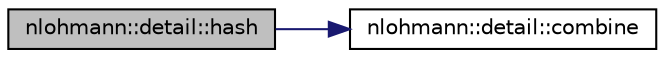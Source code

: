 digraph "nlohmann::detail::hash"
{
 // LATEX_PDF_SIZE
  edge [fontname="Helvetica",fontsize="10",labelfontname="Helvetica",labelfontsize="10"];
  node [fontname="Helvetica",fontsize="10",shape=record];
  rankdir="LR";
  Node1 [label="nlohmann::detail::hash",height=0.2,width=0.4,color="black", fillcolor="grey75", style="filled", fontcolor="black",tooltip="hash a JSON value"];
  Node1 -> Node2 [color="midnightblue",fontsize="10",style="solid"];
  Node2 [label="nlohmann::detail::combine",height=0.2,width=0.4,color="black", fillcolor="white", style="filled",URL="$namespacenlohmann_1_1detail.html#a66eb4d912b6f872d6983f7d0826f32c6",tooltip=" "];
}
